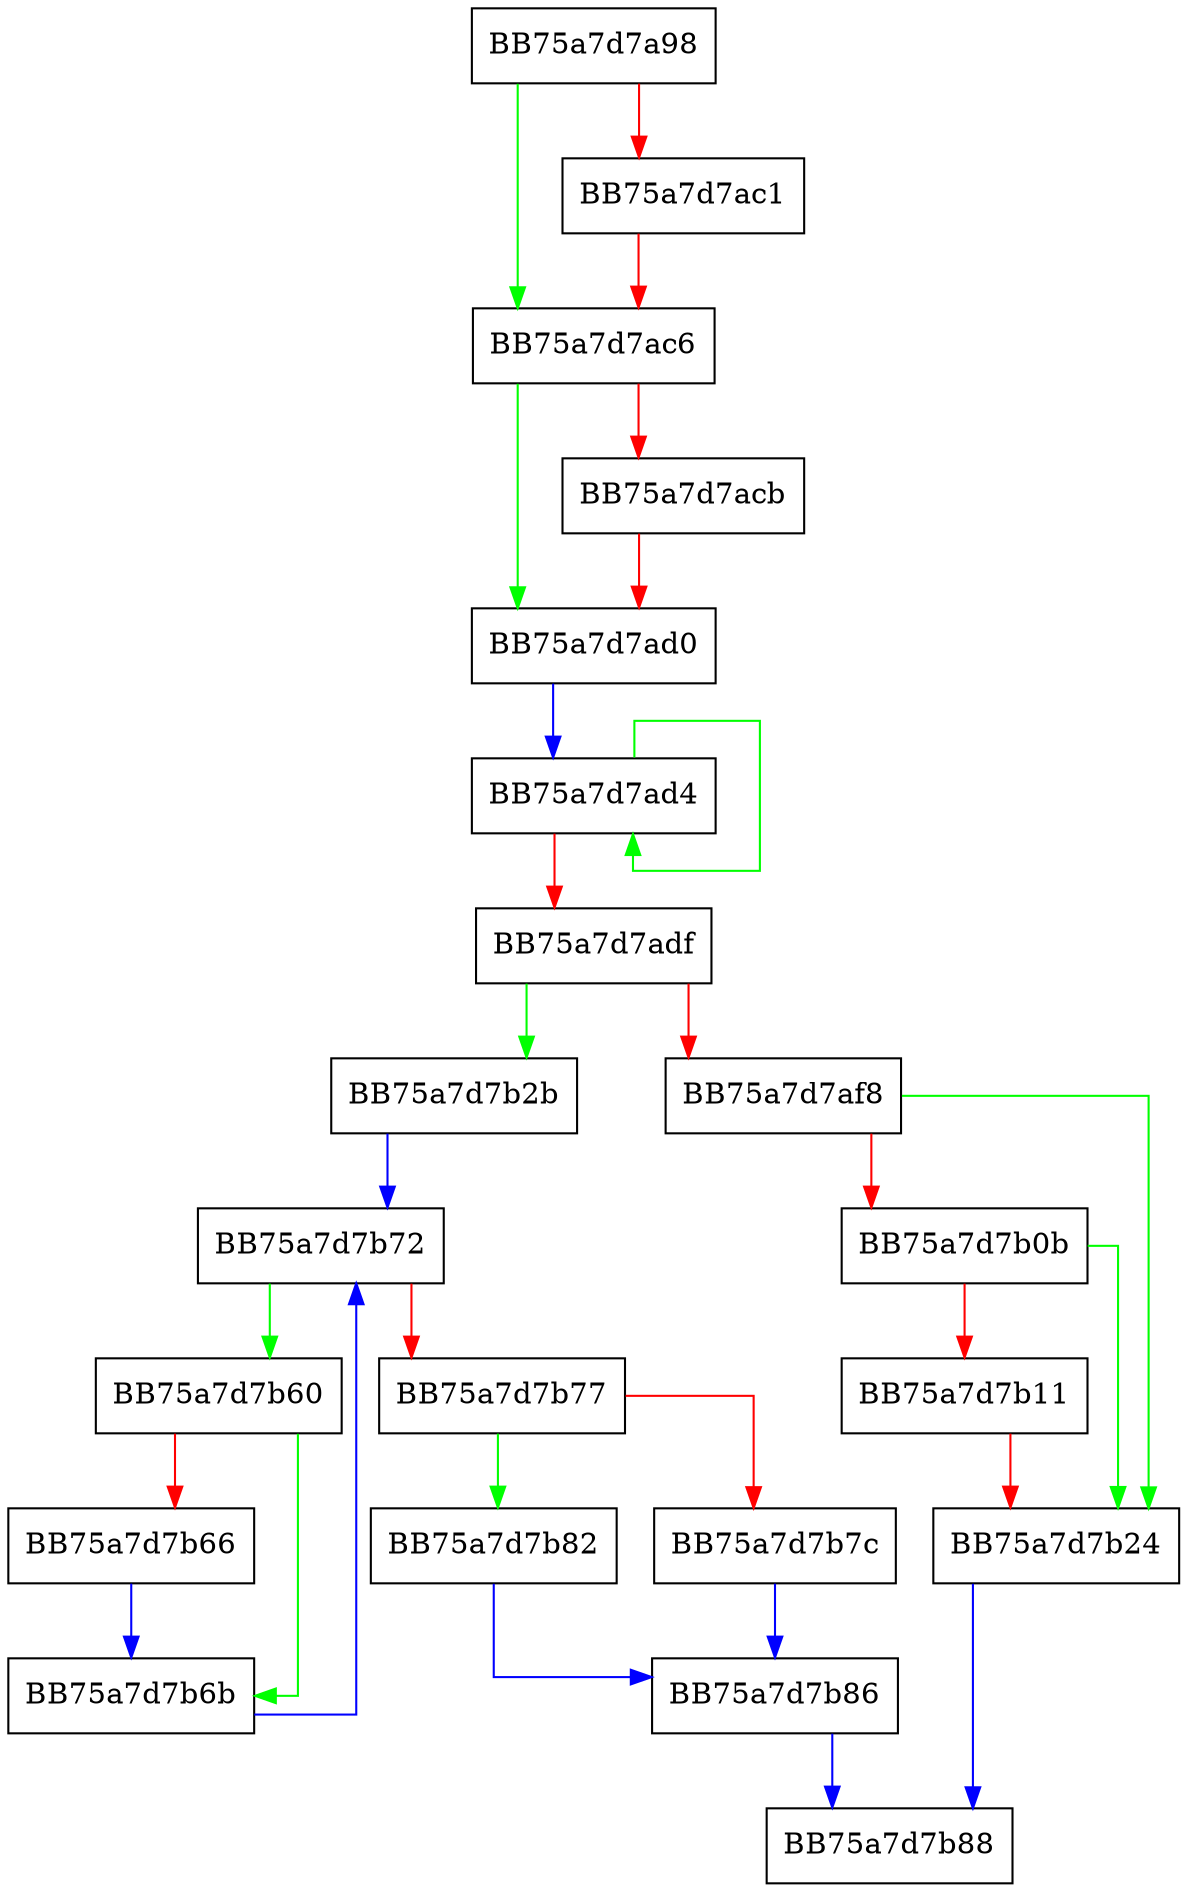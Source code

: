 digraph MakeDaRTHiveName {
  node [shape="box"];
  graph [splines=ortho];
  BB75a7d7a98 -> BB75a7d7ac6 [color="green"];
  BB75a7d7a98 -> BB75a7d7ac1 [color="red"];
  BB75a7d7ac1 -> BB75a7d7ac6 [color="red"];
  BB75a7d7ac6 -> BB75a7d7ad0 [color="green"];
  BB75a7d7ac6 -> BB75a7d7acb [color="red"];
  BB75a7d7acb -> BB75a7d7ad0 [color="red"];
  BB75a7d7ad0 -> BB75a7d7ad4 [color="blue"];
  BB75a7d7ad4 -> BB75a7d7ad4 [color="green"];
  BB75a7d7ad4 -> BB75a7d7adf [color="red"];
  BB75a7d7adf -> BB75a7d7b2b [color="green"];
  BB75a7d7adf -> BB75a7d7af8 [color="red"];
  BB75a7d7af8 -> BB75a7d7b24 [color="green"];
  BB75a7d7af8 -> BB75a7d7b0b [color="red"];
  BB75a7d7b0b -> BB75a7d7b24 [color="green"];
  BB75a7d7b0b -> BB75a7d7b11 [color="red"];
  BB75a7d7b11 -> BB75a7d7b24 [color="red"];
  BB75a7d7b24 -> BB75a7d7b88 [color="blue"];
  BB75a7d7b2b -> BB75a7d7b72 [color="blue"];
  BB75a7d7b60 -> BB75a7d7b6b [color="green"];
  BB75a7d7b60 -> BB75a7d7b66 [color="red"];
  BB75a7d7b66 -> BB75a7d7b6b [color="blue"];
  BB75a7d7b6b -> BB75a7d7b72 [color="blue"];
  BB75a7d7b72 -> BB75a7d7b60 [color="green"];
  BB75a7d7b72 -> BB75a7d7b77 [color="red"];
  BB75a7d7b77 -> BB75a7d7b82 [color="green"];
  BB75a7d7b77 -> BB75a7d7b7c [color="red"];
  BB75a7d7b7c -> BB75a7d7b86 [color="blue"];
  BB75a7d7b82 -> BB75a7d7b86 [color="blue"];
  BB75a7d7b86 -> BB75a7d7b88 [color="blue"];
}